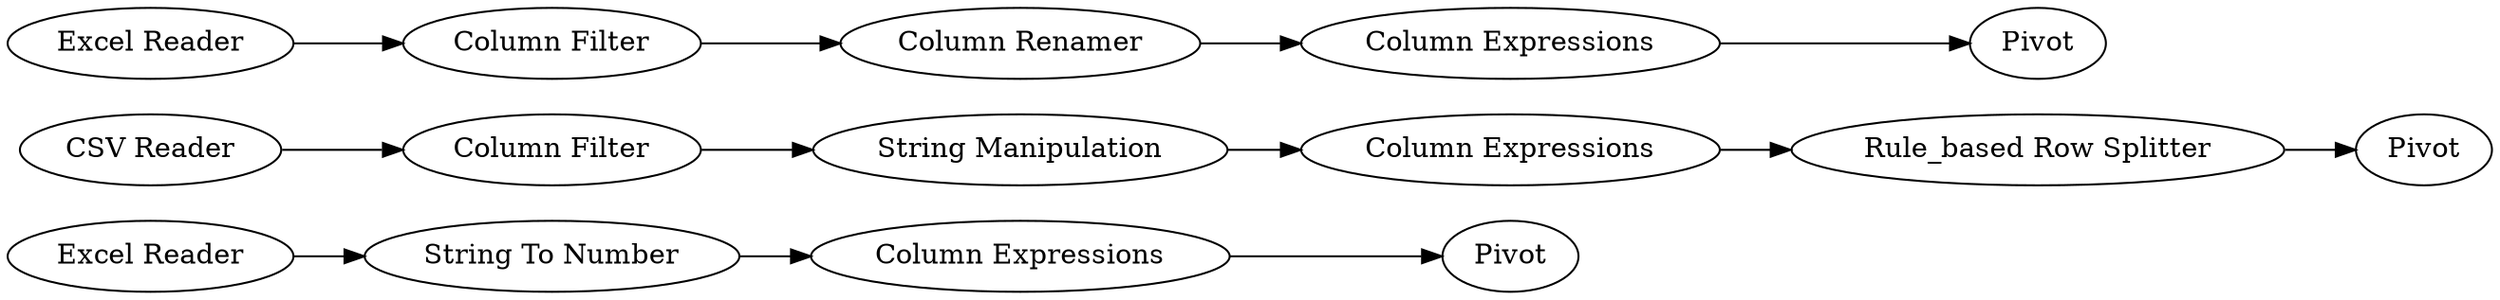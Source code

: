 digraph {
	"-7719963068440117680_4" [label="Excel Reader"]
	"-5255228061286889939_13" [label="Column Expressions"]
	"-5255228061286889939_48" [label="Rule_based Row Splitter"]
	"-7719963068440117680_5" [label="String To Number"]
	"-3390686060623105101_52" [label="Column Filter"]
	"-7719963068440117680_7" [label="Column Expressions"]
	"-5255228061286889939_10" [label="CSV Reader"]
	"-3390686060623105101_45" [label="Column Renamer"]
	"-5255228061286889939_14" [label=Pivot]
	"-5255228061286889939_11" [label="Column Filter"]
	"-7719963068440117680_6" [label=Pivot]
	"-3390686060623105101_51" [label="Excel Reader"]
	"-3390686060623105101_46" [label=Pivot]
	"-3390686060623105101_43" [label="Column Expressions"]
	"-5255228061286889939_17" [label="String Manipulation"]
	"-3390686060623105101_51" -> "-3390686060623105101_52"
	"-5255228061286889939_11" -> "-5255228061286889939_17"
	"-3390686060623105101_45" -> "-3390686060623105101_43"
	"-5255228061286889939_48" -> "-5255228061286889939_14"
	"-5255228061286889939_13" -> "-5255228061286889939_48"
	"-3390686060623105101_52" -> "-3390686060623105101_45"
	"-3390686060623105101_43" -> "-3390686060623105101_46"
	"-7719963068440117680_4" -> "-7719963068440117680_5"
	"-5255228061286889939_17" -> "-5255228061286889939_13"
	"-7719963068440117680_7" -> "-7719963068440117680_6"
	"-5255228061286889939_10" -> "-5255228061286889939_11"
	"-7719963068440117680_5" -> "-7719963068440117680_7"
	rankdir=LR
}
